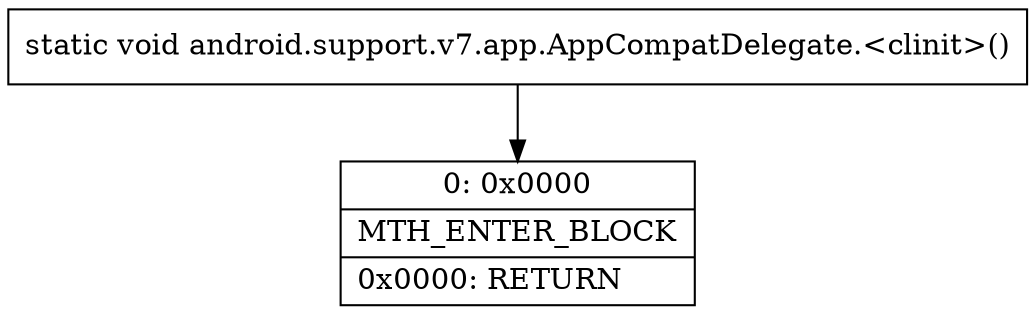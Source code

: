 digraph "CFG forandroid.support.v7.app.AppCompatDelegate.\<clinit\>()V" {
Node_0 [shape=record,label="{0\:\ 0x0000|MTH_ENTER_BLOCK\l|0x0000: RETURN   \l}"];
MethodNode[shape=record,label="{static void android.support.v7.app.AppCompatDelegate.\<clinit\>() }"];
MethodNode -> Node_0;
}

